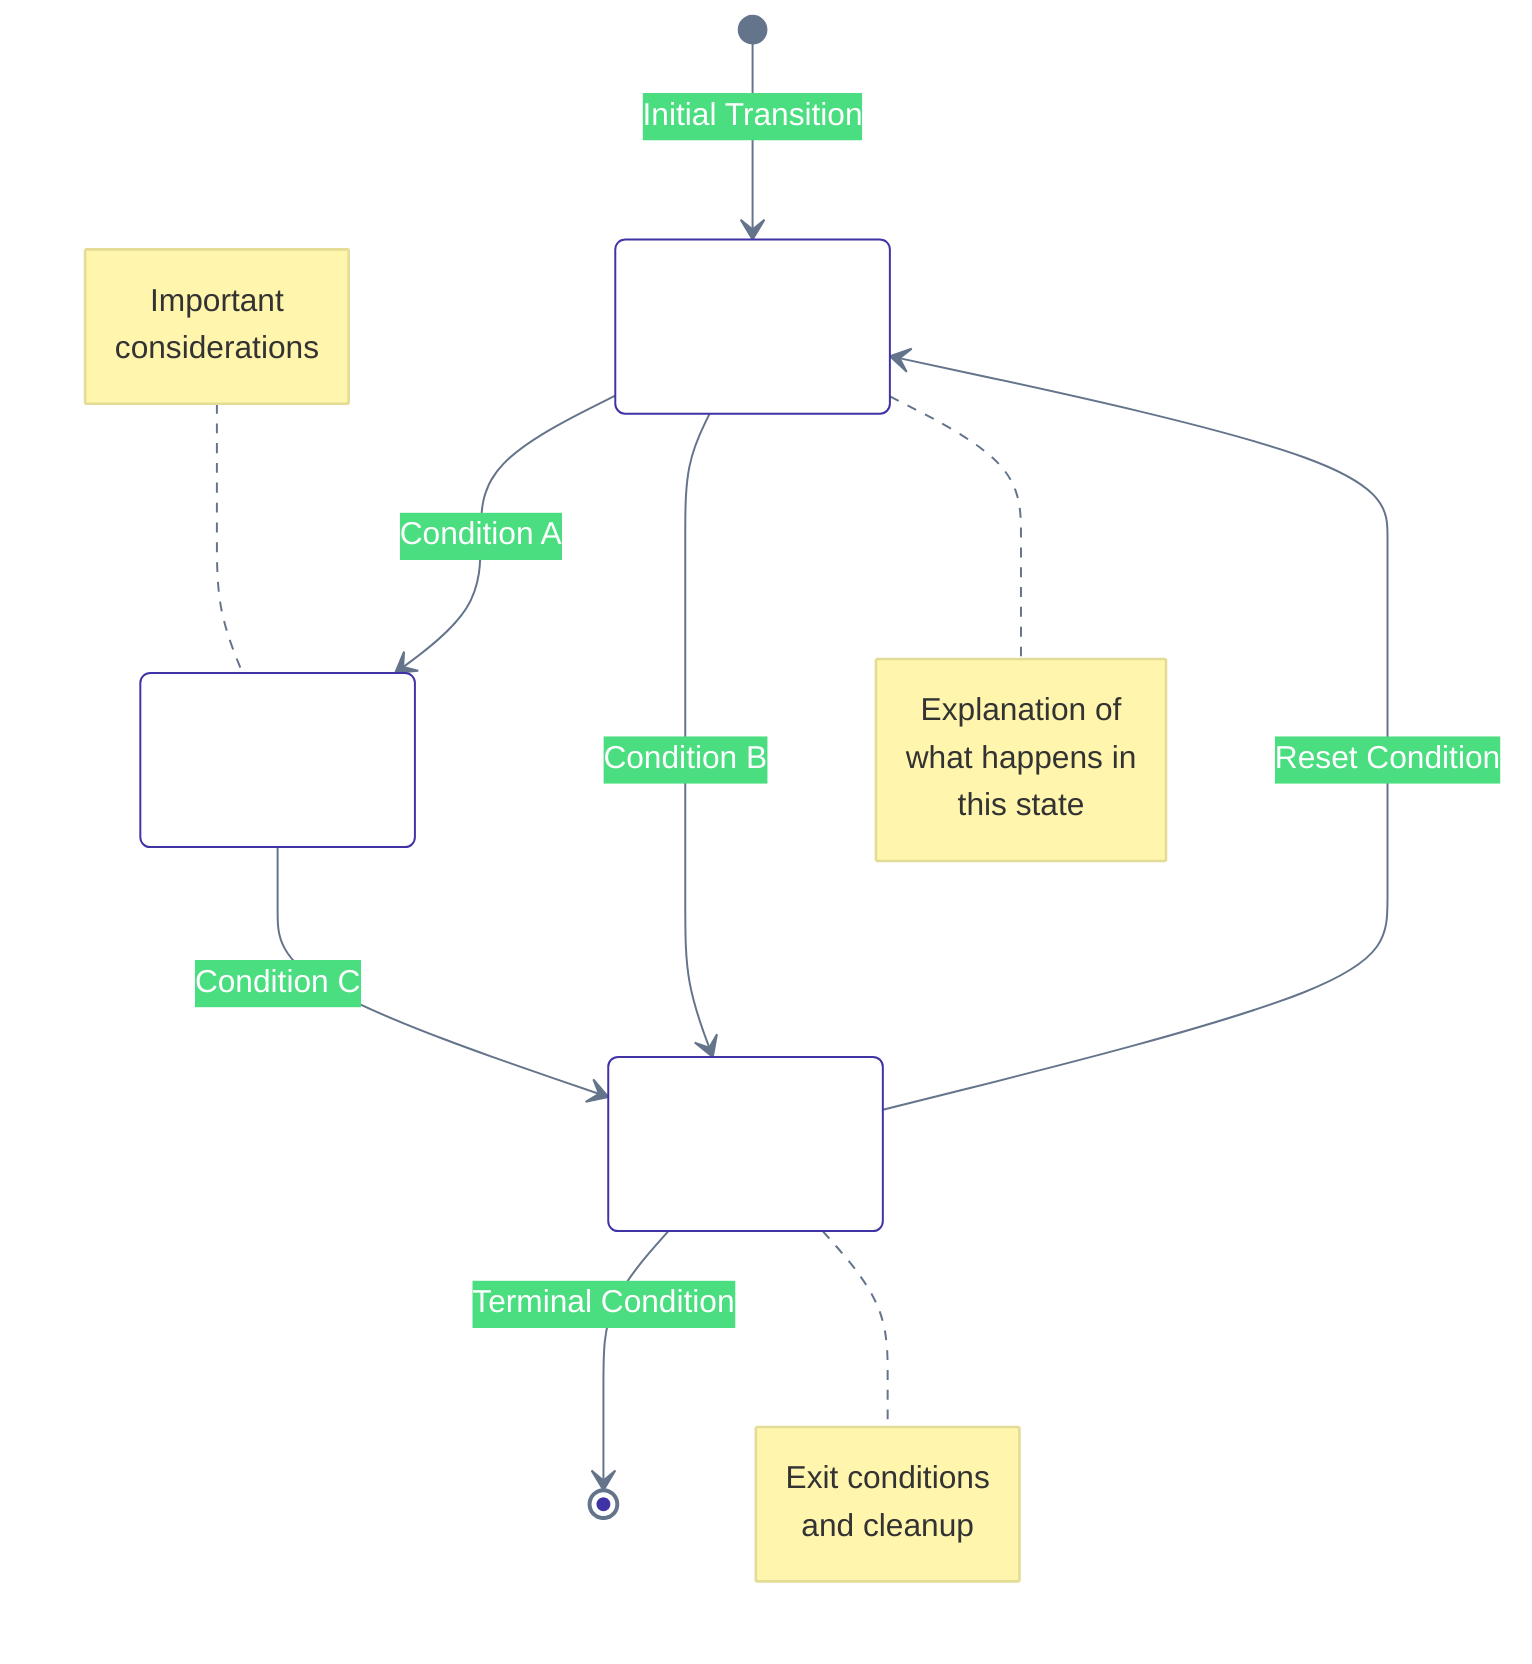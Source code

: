%%{init: {
  'theme': 'base',
  'themeVariables': {
    'primaryColor': '#5448C8',
    'primaryTextColor': '#fff',
    'primaryBorderColor': '#3f33a6',
    'lineColor': '#64748b',
    'secondaryColor': '#4ade80',
    'tertiaryColor': '#f87171',
    'background': '#f8fafc',
    'mainBkg': '#ffffff',
    'secondBkg': '#f1f5f9'
  }
}}%%

stateDiagram-v2
    %% Define states
    [*] --> State1: Initial Transition
    State1 --> State2: Condition A
    State1 --> State3: Condition B
    State2 --> State3: Condition C
    State3 --> State1: Reset Condition
    State3 --> [*]: Terminal Condition
    
    %% State descriptions
    State1: State 1 Name<br/>Description line 1<br/>Description line 2
    State2: State 2 Name<br/>Description line 1<br/>Description line 2
    State3: State 3 Name<br/>Description line 1<br/>Description line 2
    
    %% Add notes for context
    note right of State1: Explanation of<br/>what happens in<br/>this state
    note left of State2: Important<br/>considerations
    note right of State3: Exit conditions<br/>and cleanup